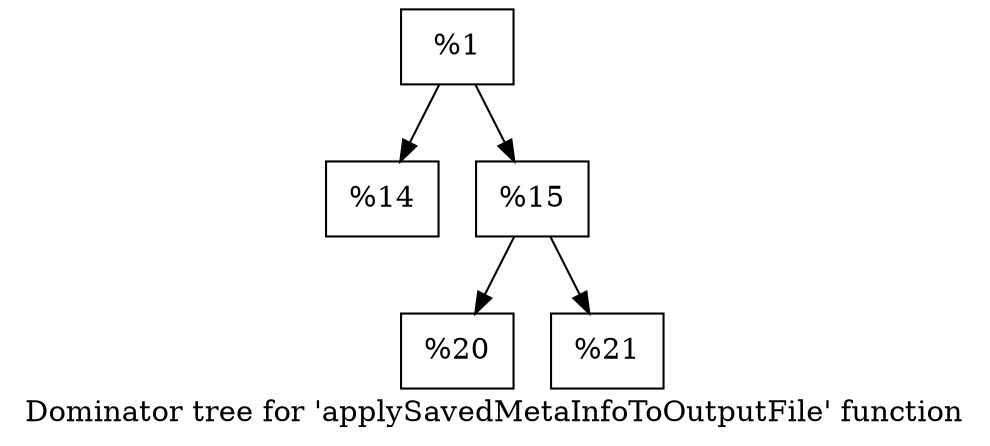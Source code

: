 digraph "Dominator tree for 'applySavedMetaInfoToOutputFile' function" {
	label="Dominator tree for 'applySavedMetaInfoToOutputFile' function";

	Node0x2183ef0 [shape=record,label="{%1}"];
	Node0x2183ef0 -> Node0x217a900;
	Node0x2183ef0 -> Node0x21cc9f0;
	Node0x217a900 [shape=record,label="{%14}"];
	Node0x21cc9f0 [shape=record,label="{%15}"];
	Node0x21cc9f0 -> Node0x22061b0;
	Node0x21cc9f0 -> Node0x2227db0;
	Node0x22061b0 [shape=record,label="{%20}"];
	Node0x2227db0 [shape=record,label="{%21}"];
}
